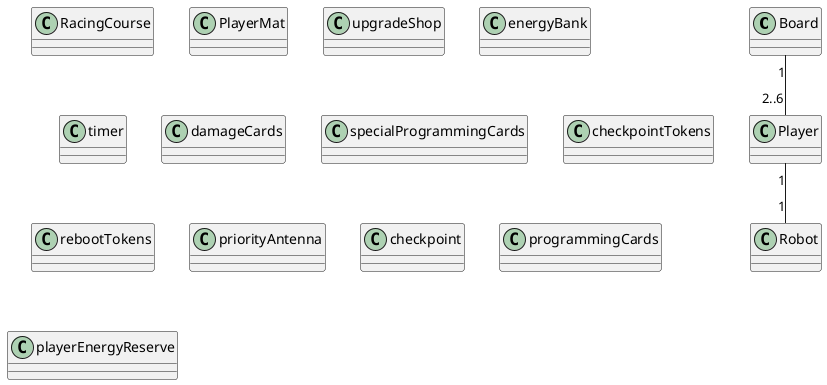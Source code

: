 @startuml

class Board {

}

class RacingCourse {

}

class Player {

}

class Robot {

}

class PlayerMat {

}

class upgradeShop{

}

class energyBank{
}

class timer{}

class damageCards{

}

class specialProgrammingCards{}

class checkpointTokens{}

class rebootTokens{}

class priorityAntenna{}

class checkpoint{}

class programmingCards{}

class playerEnergyReserve{}

Board "1"--"2..6" Player
Player "1"--"1" Robot

@enduml